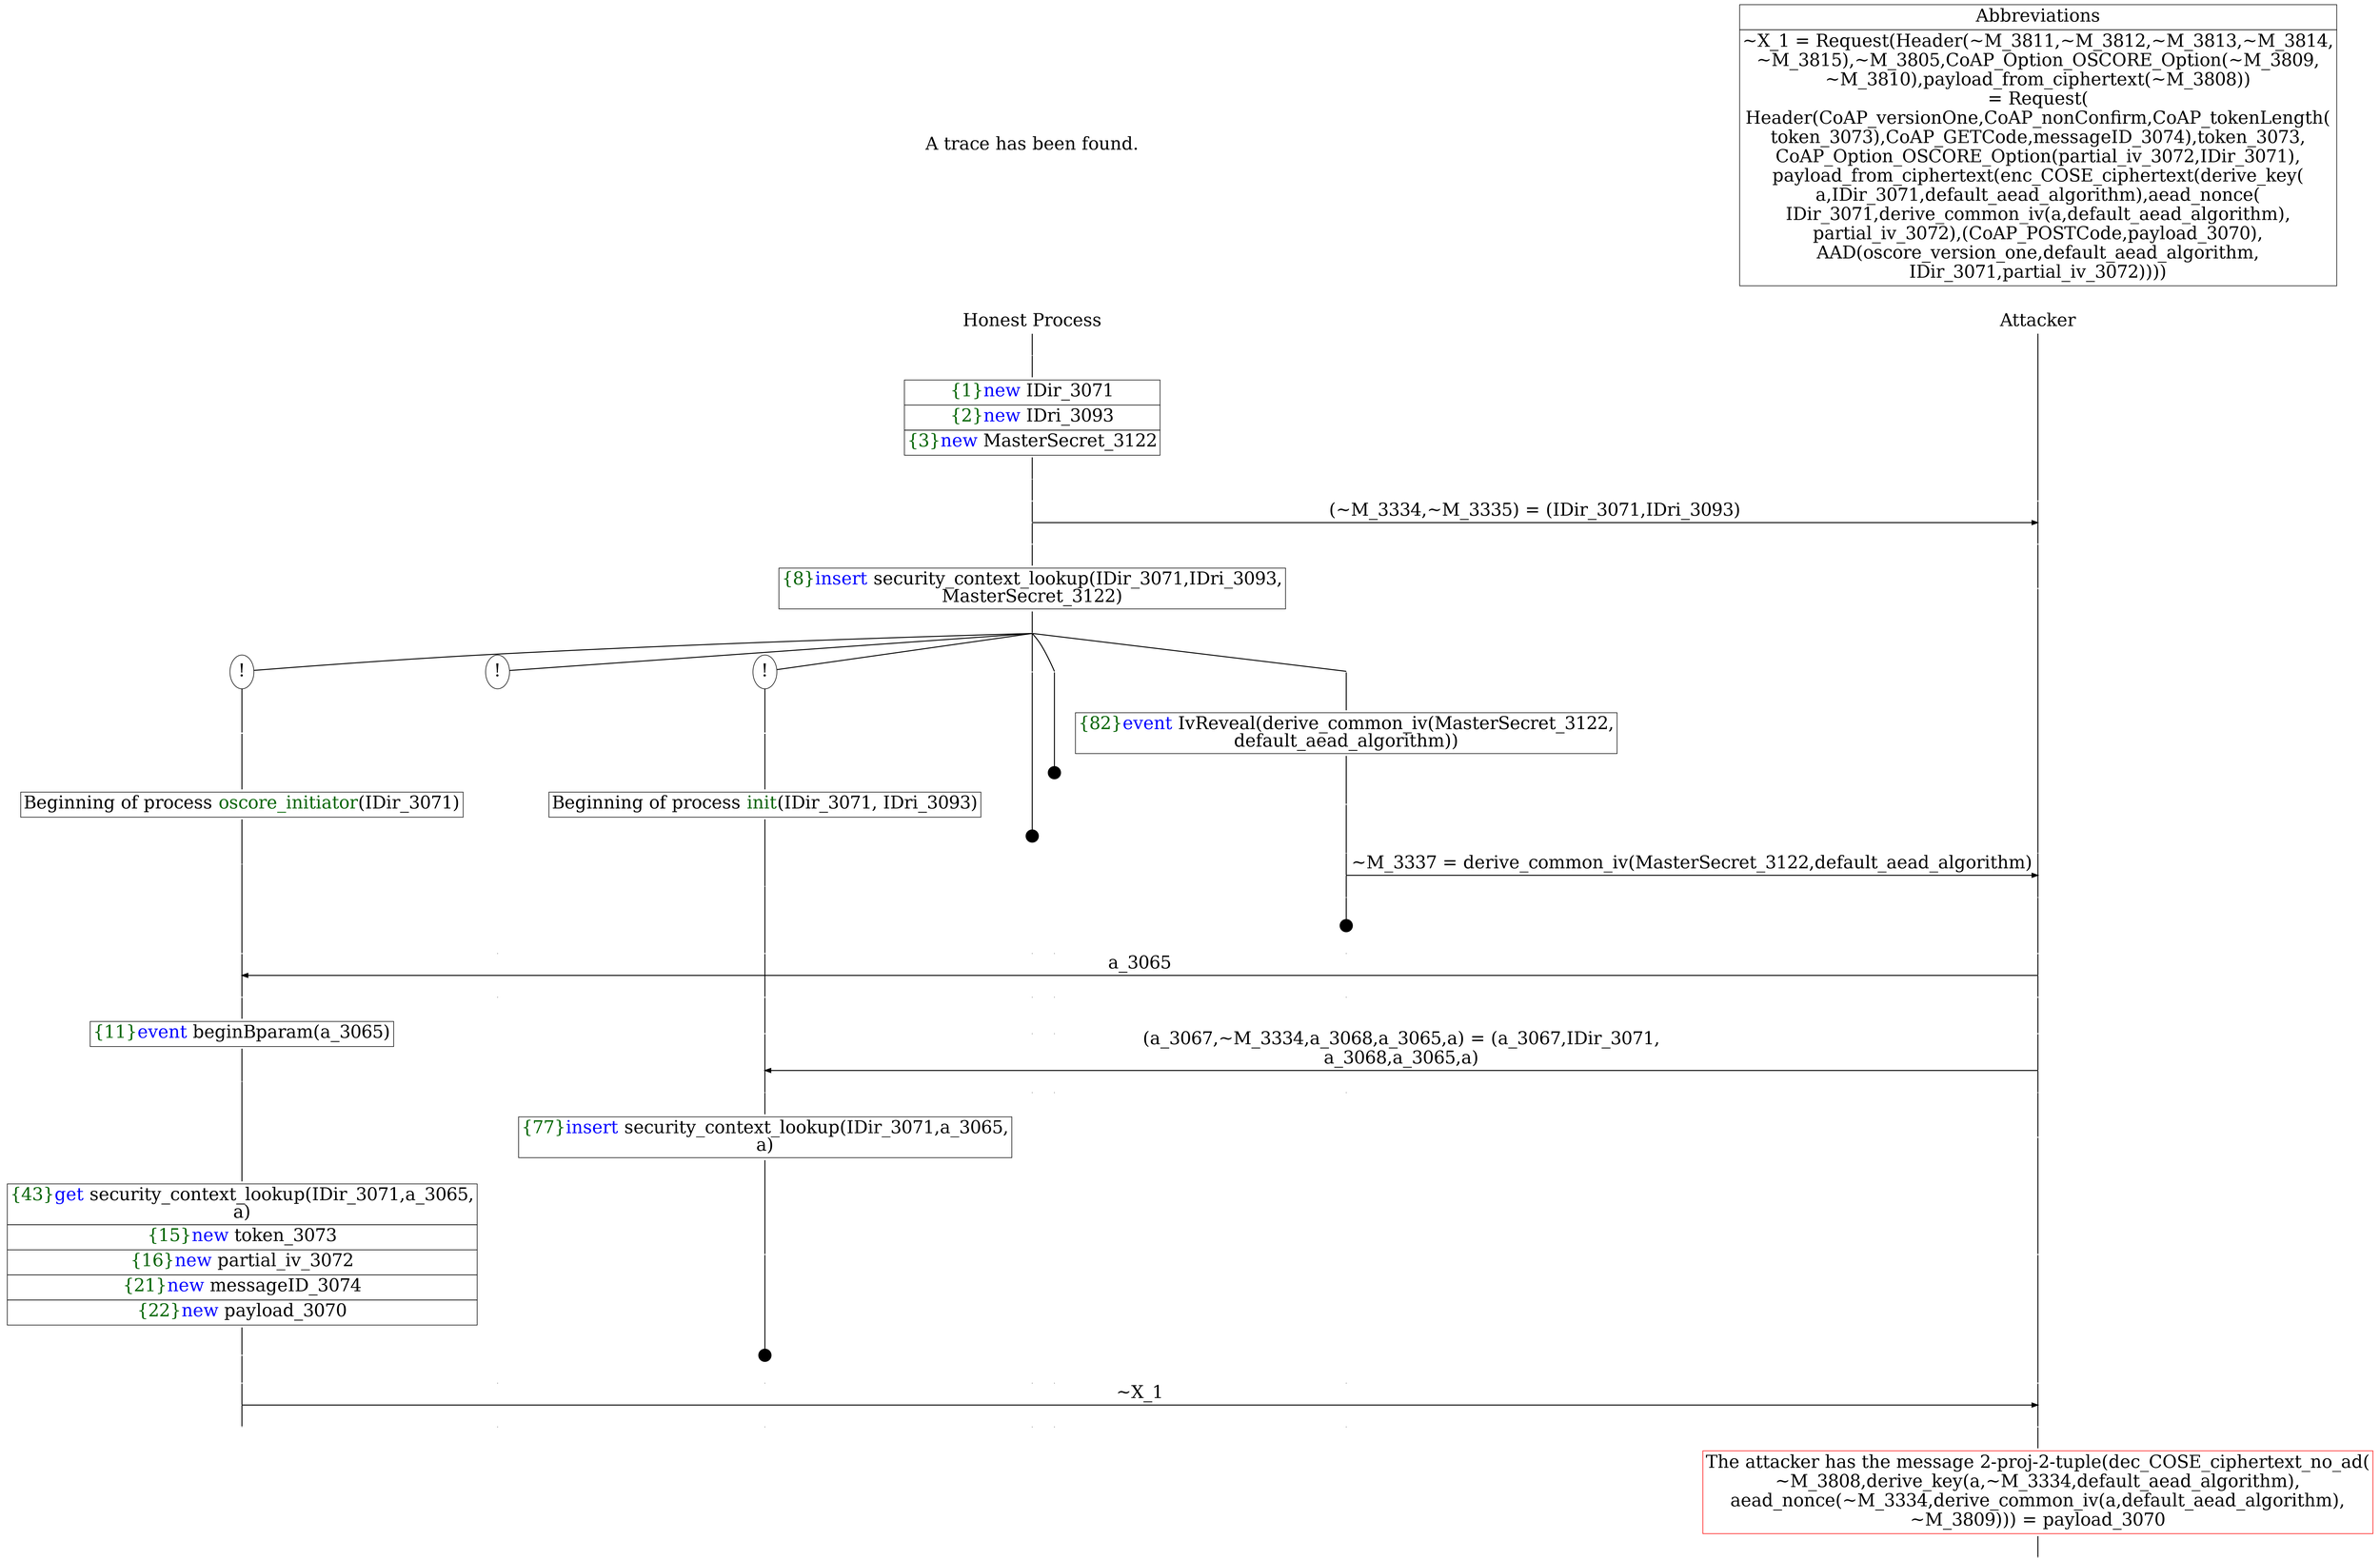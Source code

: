 digraph {
graph [ordering = out]
edge [arrowhead = none, penwidth = 1.6, fontsize = 30]
node [shape = point, width = 0, height = 0, fontsize = 30]
Trace [label = <A trace has been found.<br/>
>, shape = plaintext]
P0__0 [label = "Honest Process", shape = plaintext]
P__0 [label = "Attacker", shape = plaintext]
Trace -> P0__0 [label = "", style = invisible, weight = 100]{rank = same; P0__0 P__0}
P0__0 -> P0__1 [label = <>, weight = 100]
P0__1 -> P0__2 [label = <>, weight = 100]
P0__2 [shape = plaintext, label = <<TABLE BORDER="0" CELLBORDER="1" CELLSPACING="0" CELLPADDING="4"> <TR><TD><FONT COLOR="darkgreen">{1}</FONT><FONT COLOR="blue">new </FONT>IDir_3071</TD></TR><TR><TD><FONT COLOR="darkgreen">{2}</FONT><FONT COLOR="blue">new </FONT>IDri_3093</TD></TR><TR><TD><FONT COLOR="darkgreen">{3}</FONT><FONT COLOR="blue">new </FONT>MasterSecret_3122</TD></TR></TABLE>>]
P0__2 -> P0__3 [label = <>, weight = 100]
P0__3 -> P0__4 [label = <>, weight = 100]
P__0 -> P__1 [label = <>, weight = 100]
{rank = same; P__1 P0__4}
P0__4 -> P0__5 [label = <>, weight = 100]
P__1 -> P__2 [label = <>, weight = 100]
{rank = same; P__2 P0__5}
P0__5 -> P__2 [label = <(~M_3334,~M_3335) = (IDir_3071,IDri_3093)>, arrowhead = normal]
P0__5 -> P0__6 [label = <>, weight = 100]
P__2 -> P__3 [label = <>, weight = 100]
{rank = same; P__3 P0__6}
P0__6 -> P0__7 [label = <>, weight = 100]
P0__7 [shape = plaintext, label = <<TABLE BORDER="0" CELLBORDER="1" CELLSPACING="0" CELLPADDING="4"> <TR><TD><FONT COLOR="darkgreen">{8}</FONT><FONT COLOR="blue">insert </FONT>security_context_lookup(IDir_3071,IDri_3093,<br/>
MasterSecret_3122)</TD></TR></TABLE>>]
P0__7 -> P0__8 [label = <>, weight = 100]
P__3 -> P__4 [label = <>, weight = 100]
{rank = same; P__4 P0__7}
/*RPar */
P0__8 -> P0_5__8 [label = <>]
P0__8 -> P0_4__8 [label = <>]
P0__8 -> P0_3__8 [label = <>]
P0__8 -> P0_2__8 [label = <>]
P0__8 -> P0_1__8 [label = <>]
P0__8 -> P0_0__8 [label = <>]
P0__8 [label = "", fixedsize = false, width = 0, height = 0, shape = none]
{rank = same; P0_0__8 P0_1__8 P0_2__8 P0_3__8 P0_4__8 P0_5__8}
P0_0__8 -> P0_0__9 [label = <>, weight = 100]
P0_0__9 [shape = plaintext, label = <<TABLE BORDER="0" CELLBORDER="1" CELLSPACING="0" CELLPADDING="4"> <TR><TD><FONT COLOR="darkgreen">{82}</FONT><FONT COLOR="blue">event</FONT> IvReveal(derive_common_iv(MasterSecret_3122,<br/>
default_aead_algorithm))</TD></TR></TABLE>>]
P0_0__9 -> P0_0__10 [label = <>, weight = 100]
P0_0__10 -> P0_0__11 [label = <>, weight = 100]
P__4 -> P__5 [label = <>, weight = 100]
{rank = same; P__5 P0_0__11}
P0_0__11 -> P0_0__12 [label = <>, weight = 100]
P__5 -> P__6 [label = <>, weight = 100]
{rank = same; P__6 P0_0__12}
P0_0__12 -> P__6 [label = <~M_3337 = derive_common_iv(MasterSecret_3122,default_aead_algorithm)>, arrowhead = normal]
P0_0__12 -> P0_0__13 [label = <>, weight = 100]
P__6 -> P__7 [label = <>, weight = 100]
{rank = same; P__7 P0_0__13}
P0_0__14 [label = "", width = 0.3, height = 0.3]
P0_0__13 -> P0_0__14 [label = <>, weight = 100]
P0_1__9 [label = "", width = 0.3, height = 0.3]
P0_1__8 -> P0_1__9 [label = <>, weight = 100]
P0_2__9 [label = "", width = 0.3, height = 0.3]
P0_2__8 -> P0_2__9 [label = <>, weight = 100]
P0_3__8 [label = "!", shape = ellipse]
P0_3_0__8 [label = "", fixedsize = false, width = 0, height = 0, shape = none]
P0_3__8 -> P0_3_0__8 [label = <>, weight = 100]
P0_3_0__8 -> P0_3_0__9 [label = <>, weight = 100]
P0_3_0__9 [shape = plaintext, label = <<TABLE BORDER="0" CELLBORDER="1" CELLSPACING="0" CELLPADDING="4"> <TR><TD>Beginning of process <FONT COLOR="darkgreen">init</FONT>(IDir_3071, IDri_3093)<br/>
</TD></TR></TABLE>>]
P0_3_0__9 -> P0_3_0__10 [label = <>, weight = 100]
P0_4__8 [label = "!", shape = ellipse]
P0_5__8 [label = "!", shape = ellipse]
P0_5_0__8 [label = "", fixedsize = false, width = 0, height = 0, shape = none]
P0_5__8 -> P0_5_0__8 [label = <>, weight = 100]
P0_5_0__8 -> P0_5_0__9 [label = <>, weight = 100]
P0_5_0__9 [shape = plaintext, label = <<TABLE BORDER="0" CELLBORDER="1" CELLSPACING="0" CELLPADDING="4"> <TR><TD>Beginning of process <FONT COLOR="darkgreen">oscore_initiator</FONT>(IDir_3071)<br/>
</TD></TR></TABLE>>]
P0_5_0__9 -> P0_5_0__10 [label = <>, weight = 100]
P0_5_0__10 -> P0_5_0__11 [label = <>, weight = 100]
P0_4__9 [label = "", style = invisible]
P0_4__8 -> P0_4__9 [label = <>, weight = 100, style = invisible]
P0_3_0__10 -> P0_3_0__11 [label = <>, weight = 100]
P0_2__10 [label = "", style = invisible]
P0_2__9 -> P0_2__10 [label = <>, weight = 100, style = invisible]
P0_1__10 [label = "", style = invisible]
P0_1__9 -> P0_1__10 [label = <>, weight = 100, style = invisible]
P0_0__15 [label = "", style = invisible]
P0_0__14 -> P0_0__15 [label = <>, weight = 100, style = invisible]
P__7 -> P__8 [label = <>, weight = 100]
{rank = same; P__8 P0_0__15 P0_1__10 P0_2__10 P0_3_0__11 P0_4__9 P0_5_0__11}
P0_5_0__11 -> P0_5_0__12 [label = <>, weight = 100]
P__8 -> P__9 [label = <>, weight = 100]
{rank = same; P__9 P0_5_0__12}
P0_5_0__12 -> P__9 [label = <a_3065>, dir = back, arrowhead = normal]
P0_5_0__12 -> P0_5_0__13 [label = <>, weight = 100]
P0_4__10 [label = "", style = invisible]
P0_4__9 -> P0_4__10 [label = <>, weight = 100, style = invisible]
P0_3_0__11 -> P0_3_0__12 [label = <>, weight = 100]
P0_2__11 [label = "", style = invisible]
P0_2__10 -> P0_2__11 [label = <>, weight = 100, style = invisible]
P0_1__11 [label = "", style = invisible]
P0_1__10 -> P0_1__11 [label = <>, weight = 100, style = invisible]
P0_0__16 [label = "", style = invisible]
P0_0__15 -> P0_0__16 [label = <>, weight = 100, style = invisible]
P__9 -> P__10 [label = <>, weight = 100]
{rank = same; P__10 P0_0__16 P0_1__11 P0_2__11 P0_3_0__12 P0_4__10 P0_5_0__13}
P0_5_0__13 -> P0_5_0__14 [label = <>, weight = 100]
P0_5_0__14 [shape = plaintext, label = <<TABLE BORDER="0" CELLBORDER="1" CELLSPACING="0" CELLPADDING="4"> <TR><TD><FONT COLOR="darkgreen">{11}</FONT><FONT COLOR="blue">event</FONT> beginBparam(a_3065)</TD></TR></TABLE>>]
P0_5_0__14 -> P0_5_0__15 [label = <>, weight = 100]
P0_3_0__12 -> P0_3_0__13 [label = <>, weight = 100]
P0_2__12 [label = "", style = invisible]
P0_2__11 -> P0_2__12 [label = <>, weight = 100, style = invisible]
P0_1__12 [label = "", style = invisible]
P0_1__11 -> P0_1__12 [label = <>, weight = 100, style = invisible]
P0_0__17 [label = "", style = invisible]
P0_0__16 -> P0_0__17 [label = <>, weight = 100, style = invisible]
P__10 -> P__11 [label = <>, weight = 100]
{rank = same; P__11 P0_0__17 P0_1__12 P0_2__12 P0_3_0__13}
P0_3_0__13 -> P0_3_0__14 [label = <>, weight = 100]
P__11 -> P__12 [label = <>, weight = 100]
{rank = same; P__12 P0_3_0__14}
P0_3_0__14 -> P__12 [label = <(a_3067,~M_3334,a_3068,a_3065,a) = (a_3067,IDir_3071,<br/>
a_3068,a_3065,a)>, dir = back, arrowhead = normal]
P0_3_0__14 -> P0_3_0__15 [label = <>, weight = 100]
P0_2__13 [label = "", style = invisible]
P0_2__12 -> P0_2__13 [label = <>, weight = 100, style = invisible]
P0_1__13 [label = "", style = invisible]
P0_1__12 -> P0_1__13 [label = <>, weight = 100, style = invisible]
P0_0__18 [label = "", style = invisible]
P0_0__17 -> P0_0__18 [label = <>, weight = 100, style = invisible]
P__12 -> P__13 [label = <>, weight = 100]
{rank = same; P__13 P0_0__18 P0_1__13 P0_2__13 P0_3_0__15}
P0_3_0__15 -> P0_3_0__16 [label = <>, weight = 100]
P0_3_0__16 [shape = plaintext, label = <<TABLE BORDER="0" CELLBORDER="1" CELLSPACING="0" CELLPADDING="4"> <TR><TD><FONT COLOR="darkgreen">{77}</FONT><FONT COLOR="blue">insert </FONT>security_context_lookup(IDir_3071,a_3065,<br/>
a)</TD></TR></TABLE>>]
P0_3_0__16 -> P0_3_0__17 [label = <>, weight = 100]
P__13 -> P__14 [label = <>, weight = 100]
{rank = same; P__14 P0_3_0__16}
P0_3_0__18 [label = "", width = 0.3, height = 0.3]
P0_3_0__17 -> P0_3_0__18 [label = <>, weight = 100]
P0_5_0__15 -> P0_5_0__16 [label = <>, weight = 100]
P0_5_0__16 [shape = plaintext, label = <<TABLE BORDER="0" CELLBORDER="1" CELLSPACING="0" CELLPADDING="4"> <TR><TD><FONT COLOR="darkgreen">{43}</FONT><FONT COLOR="blue">get </FONT>security_context_lookup(IDir_3071,a_3065,<br/>
a)</TD></TR><TR><TD><FONT COLOR="darkgreen">{15}</FONT><FONT COLOR="blue">new </FONT>token_3073</TD></TR><TR><TD><FONT COLOR="darkgreen">{16}</FONT><FONT COLOR="blue">new </FONT>partial_iv_3072</TD></TR><TR><TD><FONT COLOR="darkgreen">{21}</FONT><FONT COLOR="blue">new </FONT>messageID_3074</TD></TR><TR><TD><FONT COLOR="darkgreen">{22}</FONT><FONT COLOR="blue">new </FONT>payload_3070</TD></TR></TABLE>>]
P0_5_0__16 -> P0_5_0__17 [label = <>, weight = 100]
P__14 -> P__15 [label = <>, weight = 100]
{rank = same; P__15 P0_5_0__16}
P0_5_0__17 -> P0_5_0__18 [label = <>, weight = 100]
P0_4__11 [label = "", style = invisible]
P0_4__10 -> P0_4__11 [label = <>, weight = 100, style = invisible]
P0_3_0__19 [label = "", style = invisible]
P0_3_0__18 -> P0_3_0__19 [label = <>, weight = 100, style = invisible]
P0_2__14 [label = "", style = invisible]
P0_2__13 -> P0_2__14 [label = <>, weight = 100, style = invisible]
P0_1__14 [label = "", style = invisible]
P0_1__13 -> P0_1__14 [label = <>, weight = 100, style = invisible]
P0_0__19 [label = "", style = invisible]
P0_0__18 -> P0_0__19 [label = <>, weight = 100, style = invisible]
P__15 -> P__16 [label = <>, weight = 100]
{rank = same; P__16 P0_0__19 P0_1__14 P0_2__14 P0_3_0__19 P0_4__11 P0_5_0__18}
P0_5_0__18 -> P0_5_0__19 [label = <>, weight = 100]
P__16 -> P__17 [label = <>, weight = 100]
{rank = same; P__17 P0_5_0__19}
P0_5_0__19 -> P__17 [label = <~X_1>, arrowhead = normal]
P0_5_0__19 -> P0_5_0__20 [label = <>, weight = 100]
P0_4__12 [label = "", style = invisible]
P0_4__11 -> P0_4__12 [label = <>, weight = 100, style = invisible]
P0_3_0__20 [label = "", style = invisible]
P0_3_0__19 -> P0_3_0__20 [label = <>, weight = 100, style = invisible]
P0_2__15 [label = "", style = invisible]
P0_2__14 -> P0_2__15 [label = <>, weight = 100, style = invisible]
P0_1__15 [label = "", style = invisible]
P0_1__14 -> P0_1__15 [label = <>, weight = 100, style = invisible]
P0_0__20 [label = "", style = invisible]
P0_0__19 -> P0_0__20 [label = <>, weight = 100, style = invisible]
P__17 -> P__18 [label = <>, weight = 100]
{rank = same; P__18 P0_0__20 P0_1__15 P0_2__15 P0_3_0__20 P0_4__12 P0_5_0__20}
P__18 -> P__19 [label = <>, weight = 100]
P__19 [color = red, shape = plaintext, label = <<TABLE BORDER="0" CELLBORDER="1" CELLSPACING="0" CELLPADDING="4"> <TR><TD>The attacker has the message 2-proj-2-tuple(dec_COSE_ciphertext_no_ad(<br/>
~M_3808,derive_key(a,~M_3334,default_aead_algorithm),<br/>
aead_nonce(~M_3334,derive_common_iv(a,default_aead_algorithm),<br/>
~M_3809))) = payload_3070</TD></TR></TABLE>>]
P__19 -> P__20 [label = <>, weight = 100]
Abbrev [shape = plaintext, label = <<TABLE BORDER="0" CELLBORDER="1" CELLSPACING="0" CELLPADDING="4"><TR> <TD> Abbreviations </TD></TR><TR><TD>~X_1 = Request(Header(~M_3811,~M_3812,~M_3813,~M_3814,<br/>
~M_3815),~M_3805,CoAP_Option_OSCORE_Option(~M_3809,<br/>
~M_3810),payload_from_ciphertext(~M_3808))<br/>
= Request(<br/>
Header(CoAP_versionOne,CoAP_nonConfirm,CoAP_tokenLength(<br/>
token_3073),CoAP_GETCode,messageID_3074),token_3073,<br/>
CoAP_Option_OSCORE_Option(partial_iv_3072,IDir_3071),<br/>
payload_from_ciphertext(enc_COSE_ciphertext(derive_key(<br/>
a,IDir_3071,default_aead_algorithm),aead_nonce(<br/>
IDir_3071,derive_common_iv(a,default_aead_algorithm),<br/>
partial_iv_3072),(CoAP_POSTCode,payload_3070),<br/>
AAD(oscore_version_one,default_aead_algorithm,<br/>
IDir_3071,partial_iv_3072))))</TD></TR></TABLE>>]Abbrev -> P__0 [style = invisible, weight =100]}